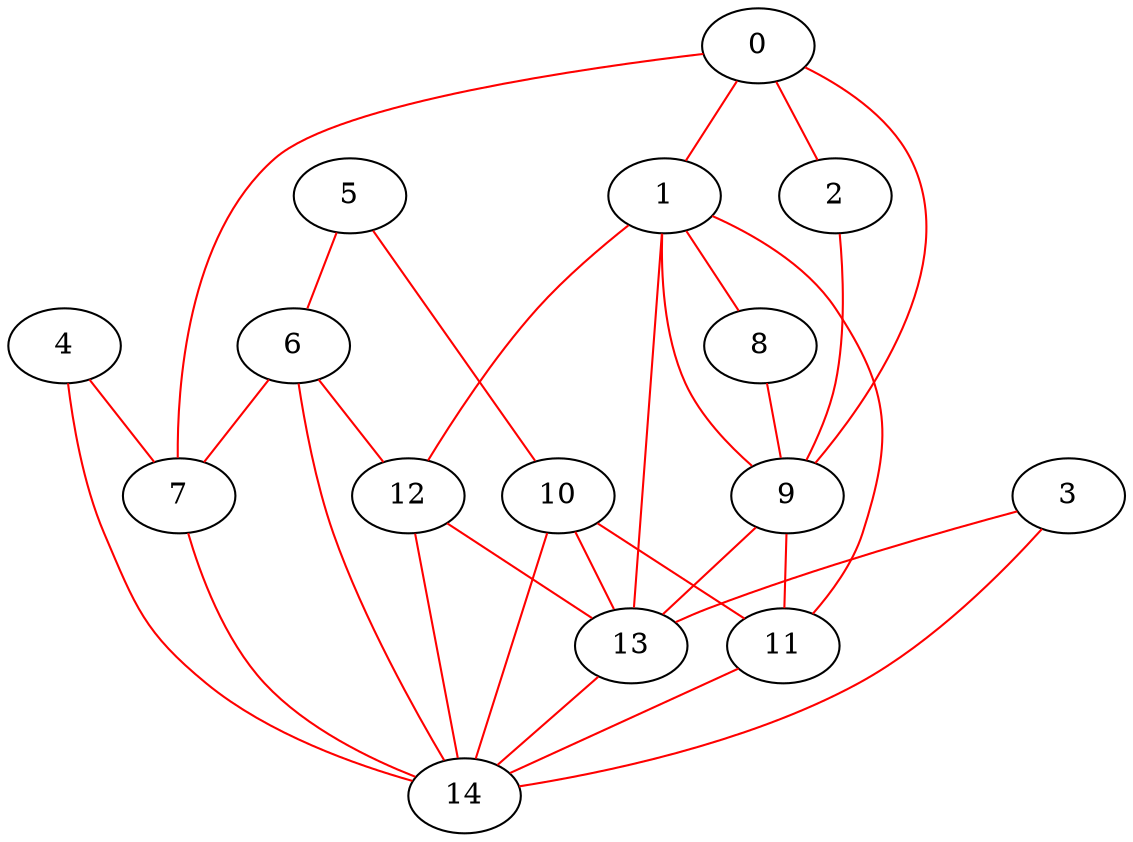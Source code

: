 graph Egraph_3 {
      0 -- 1 [color = red] ;
      0 -- 2 [color = red] ;
      0 -- 7 [color = red] ;
      0 -- 9 [color = red] ;
      1 -- 8 [color = red] ;
      1 -- 9 [color = red] ;
      1 -- 11 [color = red] ;
      1 -- 12 [color = red] ;
      1 -- 13 [color = red] ;
      2 -- 9 [color = red] ;
      3 -- 13 [color = red] ;
      3 -- 14 [color = red] ;
      4 -- 7 [color = red] ;
      4 -- 14 [color = red] ;
      5 -- 6 [color = red] ;
      5 -- 10 [color = red] ;
      6 -- 7 [color = red] ;
      6 -- 12 [color = red] ;
      6 -- 14 [color = red] ;
      7 -- 14 [color = red] ;
      8 -- 9 [color = red] ;
      9 -- 11 [color = red] ;
      9 -- 13 [color = red] ;
      10 -- 11 [color = red] ;
      10 -- 13 [color = red] ;
      10 -- 14 [color = red] ;
      11 -- 14 [color = red] ;
      12 -- 13 [color = red] ;
      12 -- 14 [color = red] ;
      13 -- 14 [color = red] ;
      14 
}